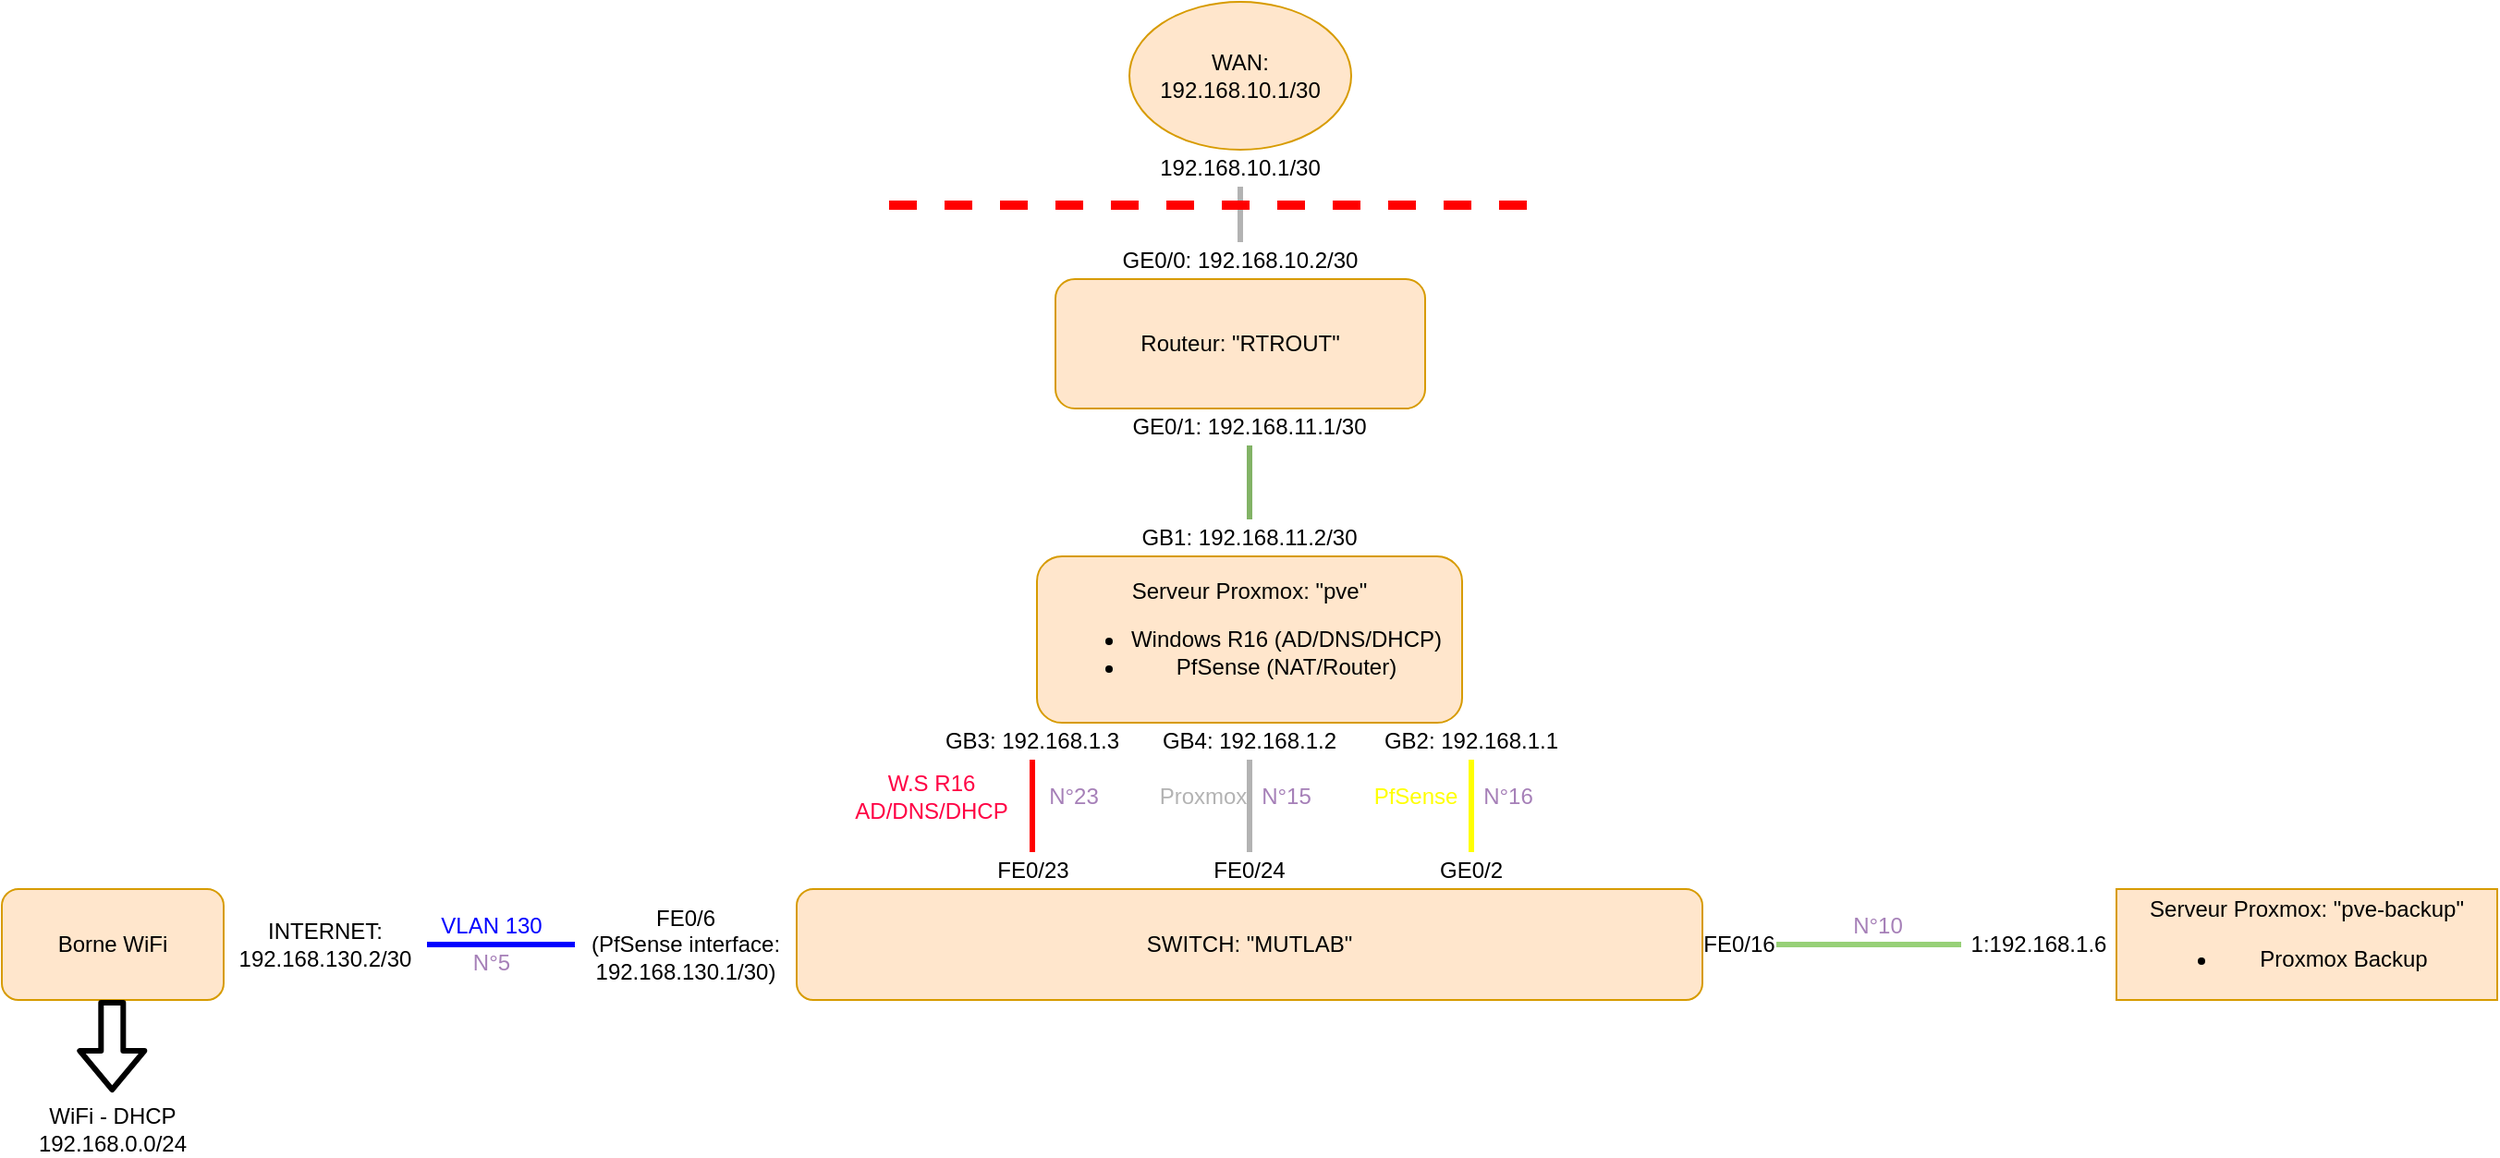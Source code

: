 <mxfile version="14.4.7" type="github">
  <diagram id="CG-9x8LlVpC6d5uzuI8_" name="Page-1">
    <mxGraphModel dx="1587" dy="404" grid="1" gridSize="10" guides="1" tooltips="1" connect="1" arrows="1" fold="1" page="1" pageScale="1" pageWidth="827" pageHeight="1169" math="0" shadow="0">
      <root>
        <mxCell id="0" />
        <mxCell id="1" parent="0" />
        <mxCell id="OR0XlhwMlfziQit9-Snt-1" value="&lt;div&gt;Serveur Proxmox: &quot;pve&quot;&lt;/div&gt;&lt;div&gt;&lt;ul&gt;&lt;li&gt;Windows R16 (AD/DNS/DHCP)&lt;/li&gt;&lt;li&gt;PfSense (NAT/Router)&lt;br&gt;&lt;/li&gt;&lt;/ul&gt;&lt;/div&gt;" style="rounded=1;whiteSpace=wrap;html=1;fillColor=#ffe6cc;strokeColor=#d79b00;" vertex="1" parent="1">
          <mxGeometry x="-200" y="320" width="230" height="90" as="geometry" />
        </mxCell>
        <mxCell id="OR0XlhwMlfziQit9-Snt-2" value="" style="endArrow=none;html=1;entryX=0.5;entryY=0;entryDx=0;entryDy=0;exitX=0.5;exitY=1;exitDx=0;exitDy=0;" edge="1" parent="1" source="OR0XlhwMlfziQit9-Snt-13" target="OR0XlhwMlfziQit9-Snt-1">
          <mxGeometry width="50" height="50" relative="1" as="geometry">
            <mxPoint x="150" y="205" as="sourcePoint" />
            <mxPoint x="310" y="280" as="targetPoint" />
            <Array as="points" />
          </mxGeometry>
        </mxCell>
        <mxCell id="OR0XlhwMlfziQit9-Snt-4" value="Routeur: &quot;RTROUT&quot;" style="rounded=1;whiteSpace=wrap;html=1;fillColor=#ffe6cc;strokeColor=#d79b00;" vertex="1" parent="1">
          <mxGeometry x="-190" y="170" width="200" height="70" as="geometry" />
        </mxCell>
        <mxCell id="OR0XlhwMlfziQit9-Snt-5" value="" style="endArrow=none;html=1;exitX=0.5;exitY=0;exitDx=0;exitDy=0;strokeColor=#B3B3B3;entryX=0.5;entryY=1;entryDx=0;entryDy=0;" edge="1" parent="1" source="OR0XlhwMlfziQit9-Snt-9" target="OR0XlhwMlfziQit9-Snt-6">
          <mxGeometry width="50" height="50" relative="1" as="geometry">
            <mxPoint x="100" y="240" as="sourcePoint" />
            <mxPoint x="-20" y="80" as="targetPoint" />
          </mxGeometry>
        </mxCell>
        <mxCell id="OR0XlhwMlfziQit9-Snt-6" value="WAN: 192.168.10.1/30" style="ellipse;whiteSpace=wrap;html=1;rounded=1;fillColor=#ffe6cc;strokeColor=#d79b00;" vertex="1" parent="1">
          <mxGeometry x="-150" y="20" width="120" height="80" as="geometry" />
        </mxCell>
        <mxCell id="OR0XlhwMlfziQit9-Snt-7" value="GE0/0: 192.168.10.2/30" style="text;html=1;strokeColor=none;fillColor=none;align=center;verticalAlign=middle;whiteSpace=wrap;rounded=0;" vertex="1" parent="1">
          <mxGeometry x="-160" y="150" width="140" height="20" as="geometry" />
        </mxCell>
        <mxCell id="OR0XlhwMlfziQit9-Snt-8" value="" style="endArrow=none;html=1;exitX=0.5;exitY=0;exitDx=0;exitDy=0;strokeColor=#B3B3B3;entryX=0.5;entryY=1;entryDx=0;entryDy=0;" edge="1" parent="1" source="OR0XlhwMlfziQit9-Snt-4" target="OR0XlhwMlfziQit9-Snt-7">
          <mxGeometry width="50" height="50" relative="1" as="geometry">
            <mxPoint x="-20" y="170" as="sourcePoint" />
            <mxPoint x="-20" y="110" as="targetPoint" />
          </mxGeometry>
        </mxCell>
        <mxCell id="OR0XlhwMlfziQit9-Snt-9" value="192.168.10.1/30" style="text;html=1;strokeColor=none;fillColor=none;align=center;verticalAlign=middle;whiteSpace=wrap;rounded=0;" vertex="1" parent="1">
          <mxGeometry x="-110" y="100" width="40" height="20" as="geometry" />
        </mxCell>
        <mxCell id="OR0XlhwMlfziQit9-Snt-10" value="" style="endArrow=none;html=1;exitX=0.5;exitY=0;exitDx=0;exitDy=0;strokeColor=#B3B3B3;entryX=0.5;entryY=1;entryDx=0;entryDy=0;strokeWidth=3;" edge="1" parent="1" source="OR0XlhwMlfziQit9-Snt-7" target="OR0XlhwMlfziQit9-Snt-9">
          <mxGeometry width="50" height="50" relative="1" as="geometry">
            <mxPoint x="-20" y="150" as="sourcePoint" />
            <mxPoint x="-20" y="110" as="targetPoint" />
          </mxGeometry>
        </mxCell>
        <mxCell id="OR0XlhwMlfziQit9-Snt-11" value="GE0/1: 192.168.11.1/30" style="text;html=1;strokeColor=none;fillColor=none;align=center;verticalAlign=middle;whiteSpace=wrap;rounded=0;" vertex="1" parent="1">
          <mxGeometry x="-160" y="240" width="150" height="20" as="geometry" />
        </mxCell>
        <mxCell id="OR0XlhwMlfziQit9-Snt-12" value="" style="endArrow=none;html=1;exitX=0.529;exitY=0.993;exitDx=0;exitDy=0;exitPerimeter=0;" edge="1" parent="1" source="OR0XlhwMlfziQit9-Snt-4" target="OR0XlhwMlfziQit9-Snt-11">
          <mxGeometry width="50" height="50" relative="1" as="geometry">
            <mxPoint x="80" y="205" as="sourcePoint" />
            <mxPoint x="250" y="205" as="targetPoint" />
            <Array as="points" />
          </mxGeometry>
        </mxCell>
        <mxCell id="OR0XlhwMlfziQit9-Snt-13" value="GB1: 192.168.11.2/30" style="text;html=1;strokeColor=none;fillColor=none;align=center;verticalAlign=middle;whiteSpace=wrap;rounded=0;" vertex="1" parent="1">
          <mxGeometry x="-150" y="300" width="130" height="20" as="geometry" />
        </mxCell>
        <mxCell id="OR0XlhwMlfziQit9-Snt-14" value="" style="endArrow=none;html=1;entryX=0.5;entryY=0;entryDx=0;entryDy=0;exitX=0.5;exitY=1;exitDx=0;exitDy=0;fillColor=#d5e8d4;strokeColor=#82b366;strokeWidth=3;" edge="1" parent="1" source="OR0XlhwMlfziQit9-Snt-11" target="OR0XlhwMlfziQit9-Snt-13">
          <mxGeometry width="50" height="50" relative="1" as="geometry">
            <mxPoint x="120" y="205" as="sourcePoint" />
            <mxPoint x="250" y="205" as="targetPoint" />
            <Array as="points" />
          </mxGeometry>
        </mxCell>
        <mxCell id="OR0XlhwMlfziQit9-Snt-17" value="" style="endArrow=none;dashed=1;html=1;strokeColor=#FF0000;strokeWidth=5;" edge="1" parent="1">
          <mxGeometry width="50" height="50" relative="1" as="geometry">
            <mxPoint x="-280" y="130" as="sourcePoint" />
            <mxPoint x="80" y="130" as="targetPoint" />
          </mxGeometry>
        </mxCell>
        <mxCell id="OR0XlhwMlfziQit9-Snt-19" value="SWITCH: &quot;MUTLAB&quot;" style="rounded=1;whiteSpace=wrap;html=1;fillColor=#ffe6cc;strokeColor=#d79b00;" vertex="1" parent="1">
          <mxGeometry x="-330" y="500" width="490" height="60" as="geometry" />
        </mxCell>
        <mxCell id="OR0XlhwMlfziQit9-Snt-21" value="" style="endArrow=none;html=1;strokeWidth=3;entryX=0.5;entryY=1;entryDx=0;entryDy=0;exitX=0.5;exitY=0;exitDx=0;exitDy=0;strokeColor=#B3B3B3;" edge="1" parent="1" source="OR0XlhwMlfziQit9-Snt-29" target="OR0XlhwMlfziQit9-Snt-1">
          <mxGeometry width="50" height="50" relative="1" as="geometry">
            <mxPoint x="-80" y="470" as="sourcePoint" />
            <mxPoint x="-30" y="420" as="targetPoint" />
          </mxGeometry>
        </mxCell>
        <mxCell id="OR0XlhwMlfziQit9-Snt-23" value="GB3: 192.168.1.3" style="text;html=1;strokeColor=none;fillColor=none;align=center;verticalAlign=middle;whiteSpace=wrap;rounded=0;" vertex="1" parent="1">
          <mxGeometry x="-255" y="410" width="105" height="20" as="geometry" />
        </mxCell>
        <mxCell id="OR0XlhwMlfziQit9-Snt-24" value="" style="endArrow=none;html=1;strokeColor=#FF0000;strokeWidth=3;entryX=0.5;entryY=1;entryDx=0;entryDy=0;exitX=0.5;exitY=0;exitDx=0;exitDy=0;" edge="1" parent="1" source="OR0XlhwMlfziQit9-Snt-27" target="OR0XlhwMlfziQit9-Snt-23">
          <mxGeometry width="50" height="50" relative="1" as="geometry">
            <mxPoint x="-207.5" y="500" as="sourcePoint" />
            <mxPoint x="-200" y="410" as="targetPoint" />
            <Array as="points" />
          </mxGeometry>
        </mxCell>
        <mxCell id="OR0XlhwMlfziQit9-Snt-27" value="FE0/23" style="text;html=1;strokeColor=none;fillColor=none;align=center;verticalAlign=middle;whiteSpace=wrap;rounded=0;" vertex="1" parent="1">
          <mxGeometry x="-222.5" y="480" width="40" height="20" as="geometry" />
        </mxCell>
        <mxCell id="OR0XlhwMlfziQit9-Snt-29" value="GB4: 192.168.1.2" style="text;html=1;strokeColor=none;fillColor=none;align=center;verticalAlign=middle;whiteSpace=wrap;rounded=0;" vertex="1" parent="1">
          <mxGeometry x="-135" y="410" width="100" height="20" as="geometry" />
        </mxCell>
        <mxCell id="OR0XlhwMlfziQit9-Snt-30" value="" style="endArrow=none;html=1;strokeWidth=3;entryX=0.5;entryY=1;entryDx=0;entryDy=0;exitX=0.5;exitY=0;exitDx=0;exitDy=0;strokeColor=#B3B3B3;" edge="1" parent="1" source="OR0XlhwMlfziQit9-Snt-31" target="OR0XlhwMlfziQit9-Snt-29">
          <mxGeometry width="50" height="50" relative="1" as="geometry">
            <mxPoint x="-85" y="500" as="sourcePoint" />
            <mxPoint x="-85" y="410" as="targetPoint" />
          </mxGeometry>
        </mxCell>
        <mxCell id="OR0XlhwMlfziQit9-Snt-31" value="FE0/24" style="text;html=1;strokeColor=none;fillColor=none;align=center;verticalAlign=middle;whiteSpace=wrap;rounded=0;" vertex="1" parent="1">
          <mxGeometry x="-105" y="480" width="40" height="20" as="geometry" />
        </mxCell>
        <mxCell id="OR0XlhwMlfziQit9-Snt-33" value="GB2: 192.168.1.1" style="text;html=1;strokeColor=none;fillColor=none;align=center;verticalAlign=middle;whiteSpace=wrap;rounded=0;" vertex="1" parent="1">
          <mxGeometry x="-20" y="410" width="110" height="20" as="geometry" />
        </mxCell>
        <mxCell id="OR0XlhwMlfziQit9-Snt-34" value="" style="endArrow=none;html=1;strokeWidth=3;entryX=0.5;entryY=1;entryDx=0;entryDy=0;exitX=0.5;exitY=0;exitDx=0;exitDy=0;strokeColor=#FFFF00;" edge="1" parent="1" source="OR0XlhwMlfziQit9-Snt-35" target="OR0XlhwMlfziQit9-Snt-33">
          <mxGeometry width="50" height="50" relative="1" as="geometry">
            <mxPoint x="37.5" y="500" as="sourcePoint" />
            <mxPoint x="30" y="410" as="targetPoint" />
          </mxGeometry>
        </mxCell>
        <mxCell id="OR0XlhwMlfziQit9-Snt-35" value="GE0/2" style="text;html=1;strokeColor=none;fillColor=none;align=center;verticalAlign=middle;whiteSpace=wrap;rounded=0;" vertex="1" parent="1">
          <mxGeometry x="15" y="480" width="40" height="20" as="geometry" />
        </mxCell>
        <mxCell id="OR0XlhwMlfziQit9-Snt-38" value="&lt;div&gt;W.S R16 &lt;br&gt;&lt;/div&gt;&lt;div&gt;AD/DNS/DHCP&lt;br&gt;&lt;/div&gt;" style="text;html=1;align=center;verticalAlign=middle;whiteSpace=wrap;rounded=0;labelBackgroundColor=none;fontColor=#FF0044;" vertex="1" parent="1">
          <mxGeometry x="-292.5" y="440" width="70" height="20" as="geometry" />
        </mxCell>
        <mxCell id="OR0XlhwMlfziQit9-Snt-40" value="N°23" style="text;html=1;strokeColor=none;fillColor=none;align=center;verticalAlign=middle;whiteSpace=wrap;rounded=0;labelBackgroundColor=none;fontColor=#A680B8;" vertex="1" parent="1">
          <mxGeometry x="-200" y="440" width="40" height="20" as="geometry" />
        </mxCell>
        <mxCell id="OR0XlhwMlfziQit9-Snt-41" value="&lt;font color=&quot;#B3B3B3&quot;&gt;Proxmox&lt;/font&gt;" style="text;html=1;strokeColor=none;fillColor=none;align=center;verticalAlign=middle;whiteSpace=wrap;rounded=0;labelBackgroundColor=none;fontColor=#FF0044;" vertex="1" parent="1">
          <mxGeometry x="-130" y="440" width="40" height="20" as="geometry" />
        </mxCell>
        <mxCell id="OR0XlhwMlfziQit9-Snt-42" value="N°15" style="text;html=1;strokeColor=none;fillColor=none;align=center;verticalAlign=middle;whiteSpace=wrap;rounded=0;labelBackgroundColor=none;fontColor=#A680B8;" vertex="1" parent="1">
          <mxGeometry x="-80" y="440" width="30" height="20" as="geometry" />
        </mxCell>
        <mxCell id="OR0XlhwMlfziQit9-Snt-43" value="N°16" style="text;html=1;strokeColor=none;fillColor=none;align=center;verticalAlign=middle;whiteSpace=wrap;rounded=0;labelBackgroundColor=none;fontColor=#A680B8;" vertex="1" parent="1">
          <mxGeometry x="40" y="440" width="30" height="20" as="geometry" />
        </mxCell>
        <mxCell id="OR0XlhwMlfziQit9-Snt-44" value="PfSense" style="text;html=1;strokeColor=none;fillColor=none;align=center;verticalAlign=middle;whiteSpace=wrap;rounded=0;labelBackgroundColor=none;fontColor=#FFFF00;" vertex="1" parent="1">
          <mxGeometry x="-20" y="440" width="50" height="20" as="geometry" />
        </mxCell>
        <mxCell id="OR0XlhwMlfziQit9-Snt-45" value="Borne WiFi" style="rounded=1;whiteSpace=wrap;html=1;labelBackgroundColor=none;strokeColor=#d79b00;fillColor=#ffe6cc;" vertex="1" parent="1">
          <mxGeometry x="-760" y="500" width="120" height="60" as="geometry" />
        </mxCell>
        <mxCell id="OR0XlhwMlfziQit9-Snt-46" value="" style="endArrow=none;html=1;strokeWidth=3;fontColor=#FFFF00;exitX=1;exitY=0.5;exitDx=0;exitDy=0;entryX=0;entryY=0.5;entryDx=0;entryDy=0;strokeColor=#0000FF;" edge="1" parent="1" source="OR0XlhwMlfziQit9-Snt-47" target="OR0XlhwMlfziQit9-Snt-19">
          <mxGeometry width="50" height="50" relative="1" as="geometry">
            <mxPoint x="-410" y="570" as="sourcePoint" />
            <mxPoint x="-360" y="520" as="targetPoint" />
          </mxGeometry>
        </mxCell>
        <mxCell id="OR0XlhwMlfziQit9-Snt-47" value="&lt;div&gt;FE0/6&lt;/div&gt;&lt;div&gt;(PfSense interface: 192.168.130.1/30)&lt;br&gt;&lt;/div&gt;" style="text;html=1;strokeColor=none;fillColor=none;align=center;verticalAlign=middle;whiteSpace=wrap;rounded=0;labelBackgroundColor=none;" vertex="1" parent="1">
          <mxGeometry x="-450" y="520" width="120" height="20" as="geometry" />
        </mxCell>
        <mxCell id="OR0XlhwMlfziQit9-Snt-48" value="" style="endArrow=none;html=1;strokeWidth=3;fontColor=#FFFF00;exitX=1;exitY=0.5;exitDx=0;exitDy=0;entryX=0;entryY=0.5;entryDx=0;entryDy=0;strokeColor=#0000FF;" edge="1" parent="1" source="OR0XlhwMlfziQit9-Snt-49" target="OR0XlhwMlfziQit9-Snt-47">
          <mxGeometry width="50" height="50" relative="1" as="geometry">
            <mxPoint x="-510" y="530" as="sourcePoint" />
            <mxPoint x="-330" y="530" as="targetPoint" />
          </mxGeometry>
        </mxCell>
        <mxCell id="OR0XlhwMlfziQit9-Snt-49" value="INTERNET: 192.168.130.2/30" style="text;html=1;strokeColor=none;fillColor=none;align=center;verticalAlign=middle;whiteSpace=wrap;rounded=0;labelBackgroundColor=none;fontColor=#000000;" vertex="1" parent="1">
          <mxGeometry x="-640" y="520" width="110" height="20" as="geometry" />
        </mxCell>
        <mxCell id="OR0XlhwMlfziQit9-Snt-50" value="" style="endArrow=none;html=1;strokeWidth=3;fontColor=#FFFF00;exitX=1;exitY=0.5;exitDx=0;exitDy=0;entryX=0;entryY=0.5;entryDx=0;entryDy=0;strokeColor=#0000FF;" edge="1" parent="1" source="OR0XlhwMlfziQit9-Snt-45" target="OR0XlhwMlfziQit9-Snt-49">
          <mxGeometry width="50" height="50" relative="1" as="geometry">
            <mxPoint x="-510" y="530" as="sourcePoint" />
            <mxPoint x="-370" y="530" as="targetPoint" />
          </mxGeometry>
        </mxCell>
        <mxCell id="OR0XlhwMlfziQit9-Snt-51" value="VLAN 130" style="text;html=1;strokeColor=none;fillColor=none;align=center;verticalAlign=middle;whiteSpace=wrap;rounded=0;labelBackgroundColor=none;fontColor=#0000FF;" vertex="1" parent="1">
          <mxGeometry x="-530" y="510" width="70" height="20" as="geometry" />
        </mxCell>
        <mxCell id="OR0XlhwMlfziQit9-Snt-56" value="" style="shape=flexArrow;endArrow=classic;html=1;strokeWidth=3;fontColor=#00000A;" edge="1" parent="1">
          <mxGeometry width="50" height="50" relative="1" as="geometry">
            <mxPoint x="-700.34" y="560" as="sourcePoint" />
            <mxPoint x="-700.34" y="610" as="targetPoint" />
          </mxGeometry>
        </mxCell>
        <mxCell id="OR0XlhwMlfziQit9-Snt-57" value="WiFi - DHCP&lt;br&gt;192.168.0.0/24" style="text;html=1;strokeColor=none;fillColor=none;align=center;verticalAlign=middle;whiteSpace=wrap;rounded=0;labelBackgroundColor=none;" vertex="1" parent="1">
          <mxGeometry x="-745" y="620" width="90" height="20" as="geometry" />
        </mxCell>
        <mxCell id="OR0XlhwMlfziQit9-Snt-58" value="&lt;div&gt;Serveur Proxmox: &quot;pve-backup&quot;&lt;/div&gt;&lt;div&gt;&lt;ul&gt;&lt;li&gt;Proxmox Backup&lt;br&gt;&lt;/li&gt;&lt;/ul&gt;&lt;/div&gt;" style="rounded=0;whiteSpace=wrap;html=1;labelBackgroundColor=none;strokeColor=#d79b00;fillColor=#ffe6cc;" vertex="1" parent="1">
          <mxGeometry x="384" y="500" width="206" height="60" as="geometry" />
        </mxCell>
        <mxCell id="OR0XlhwMlfziQit9-Snt-59" value="" style="endArrow=none;html=1;strokeWidth=3;fontColor=#000000;entryX=0;entryY=0.5;entryDx=0;entryDy=0;exitX=1;exitY=0.5;exitDx=0;exitDy=0;strokeColor=#97D077;" edge="1" parent="1" source="OR0XlhwMlfziQit9-Snt-62" target="OR0XlhwMlfziQit9-Snt-58">
          <mxGeometry width="50" height="50" relative="1" as="geometry">
            <mxPoint x="120" y="510" as="sourcePoint" />
            <mxPoint x="170" y="460" as="targetPoint" />
          </mxGeometry>
        </mxCell>
        <mxCell id="OR0XlhwMlfziQit9-Snt-60" value="FE0/16" style="text;html=1;strokeColor=none;fillColor=none;align=center;verticalAlign=middle;whiteSpace=wrap;rounded=0;labelBackgroundColor=none;fontColor=#000000;" vertex="1" parent="1">
          <mxGeometry x="160" y="520" width="40" height="20" as="geometry" />
        </mxCell>
        <mxCell id="OR0XlhwMlfziQit9-Snt-61" value="" style="endArrow=none;html=1;strokeWidth=3;fontColor=#000000;entryX=0;entryY=0.5;entryDx=0;entryDy=0;exitX=1;exitY=0.5;exitDx=0;exitDy=0;strokeColor=#97D077;" edge="1" parent="1" source="OR0XlhwMlfziQit9-Snt-19" target="OR0XlhwMlfziQit9-Snt-60">
          <mxGeometry width="50" height="50" relative="1" as="geometry">
            <mxPoint x="160.0" y="530" as="sourcePoint" />
            <mxPoint x="414" y="530" as="targetPoint" />
          </mxGeometry>
        </mxCell>
        <mxCell id="OR0XlhwMlfziQit9-Snt-62" value="1:192.168.1.6" style="text;html=1;strokeColor=none;fillColor=none;align=center;verticalAlign=middle;whiteSpace=wrap;rounded=0;labelBackgroundColor=none;fontColor=#000000;" vertex="1" parent="1">
          <mxGeometry x="300" y="520" width="84" height="20" as="geometry" />
        </mxCell>
        <mxCell id="OR0XlhwMlfziQit9-Snt-63" value="" style="endArrow=none;html=1;strokeWidth=3;fontColor=#000000;entryX=0;entryY=0.5;entryDx=0;entryDy=0;exitX=1;exitY=0.5;exitDx=0;exitDy=0;strokeColor=#97D077;" edge="1" parent="1" source="OR0XlhwMlfziQit9-Snt-60" target="OR0XlhwMlfziQit9-Snt-62">
          <mxGeometry width="50" height="50" relative="1" as="geometry">
            <mxPoint x="200.0" y="530" as="sourcePoint" />
            <mxPoint x="414" y="530" as="targetPoint" />
          </mxGeometry>
        </mxCell>
        <mxCell id="OR0XlhwMlfziQit9-Snt-64" value="N°10" style="text;html=1;strokeColor=none;fillColor=none;align=center;verticalAlign=middle;whiteSpace=wrap;rounded=0;labelBackgroundColor=none;fontColor=#A680B8;" vertex="1" parent="1">
          <mxGeometry x="240" y="510" width="30" height="20" as="geometry" />
        </mxCell>
        <mxCell id="OR0XlhwMlfziQit9-Snt-65" value="N°5" style="text;html=1;strokeColor=none;fillColor=none;align=center;verticalAlign=middle;whiteSpace=wrap;rounded=0;labelBackgroundColor=none;fontColor=#A680B8;" vertex="1" parent="1">
          <mxGeometry x="-510" y="530" width="30" height="20" as="geometry" />
        </mxCell>
      </root>
    </mxGraphModel>
  </diagram>
</mxfile>
